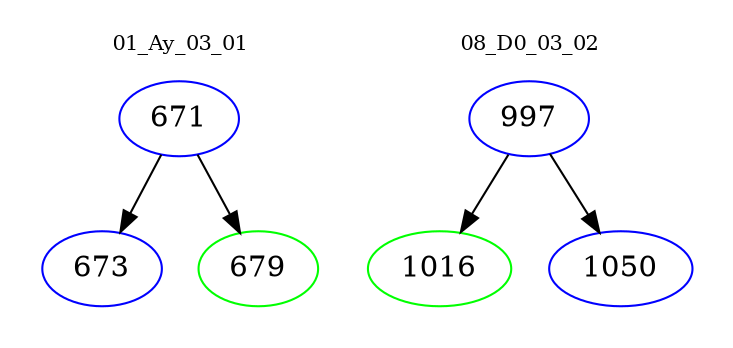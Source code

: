 digraph{
subgraph cluster_0 {
color = white
label = "01_Ay_03_01";
fontsize=10;
T0_671 [label="671", color="blue"]
T0_671 -> T0_673 [color="black"]
T0_673 [label="673", color="blue"]
T0_671 -> T0_679 [color="black"]
T0_679 [label="679", color="green"]
}
subgraph cluster_1 {
color = white
label = "08_D0_03_02";
fontsize=10;
T1_997 [label="997", color="blue"]
T1_997 -> T1_1016 [color="black"]
T1_1016 [label="1016", color="green"]
T1_997 -> T1_1050 [color="black"]
T1_1050 [label="1050", color="blue"]
}
}
